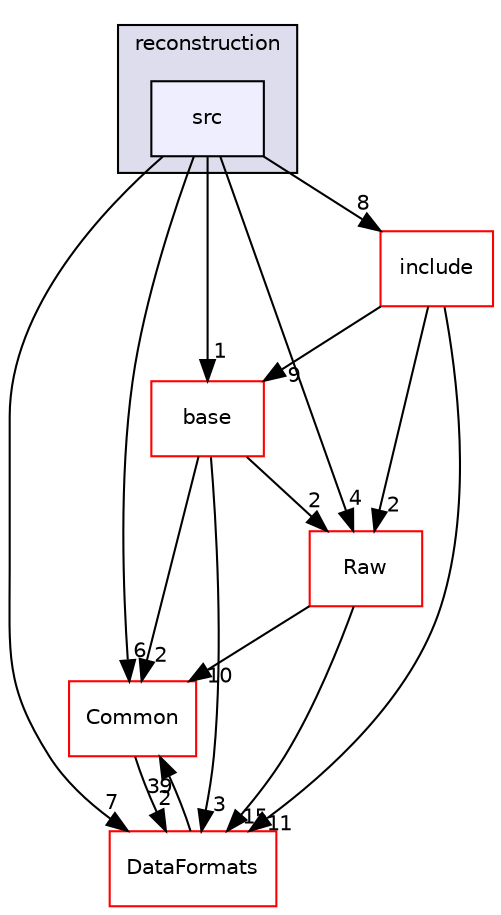 digraph "/home/travis/build/AliceO2Group/AliceO2/Detectors/TOF/reconstruction/src" {
  bgcolor=transparent;
  compound=true
  node [ fontsize="10", fontname="Helvetica"];
  edge [ labelfontsize="10", labelfontname="Helvetica"];
  subgraph clusterdir_d1fec883a65fe865f3e91884d818def8 {
    graph [ bgcolor="#ddddee", pencolor="black", label="reconstruction" fontname="Helvetica", fontsize="10", URL="dir_d1fec883a65fe865f3e91884d818def8.html"]
  dir_7a8ff9736435892df123de8c32178115 [shape=box, label="src", style="filled", fillcolor="#eeeeff", pencolor="black", URL="dir_7a8ff9736435892df123de8c32178115.html"];
  }
  dir_4ab6b4cc6a7edbff49100e9123df213f [shape=box label="Common" color="red" URL="dir_4ab6b4cc6a7edbff49100e9123df213f.html"];
  dir_3dfda2b66c3c3704521dbfdd9d3caacf [shape=box label="include" color="red" URL="dir_3dfda2b66c3c3704521dbfdd9d3caacf.html"];
  dir_0189f3ad6abecd72f822a0c3914f12b2 [shape=box label="base" color="red" URL="dir_0189f3ad6abecd72f822a0c3914f12b2.html"];
  dir_26637d1bd82229bc9ed97f7e706be743 [shape=box label="Raw" color="red" URL="dir_26637d1bd82229bc9ed97f7e706be743.html"];
  dir_2171f7ec022c5423887b07c69b2f5b48 [shape=box label="DataFormats" color="red" URL="dir_2171f7ec022c5423887b07c69b2f5b48.html"];
  dir_4ab6b4cc6a7edbff49100e9123df213f->dir_2171f7ec022c5423887b07c69b2f5b48 [headlabel="2", labeldistance=1.5 headhref="dir_000035_000088.html"];
  dir_3dfda2b66c3c3704521dbfdd9d3caacf->dir_0189f3ad6abecd72f822a0c3914f12b2 [headlabel="9", labeldistance=1.5 headhref="dir_000385_000149.html"];
  dir_3dfda2b66c3c3704521dbfdd9d3caacf->dir_26637d1bd82229bc9ed97f7e706be743 [headlabel="2", labeldistance=1.5 headhref="dir_000385_000625.html"];
  dir_3dfda2b66c3c3704521dbfdd9d3caacf->dir_2171f7ec022c5423887b07c69b2f5b48 [headlabel="11", labeldistance=1.5 headhref="dir_000385_000088.html"];
  dir_0189f3ad6abecd72f822a0c3914f12b2->dir_4ab6b4cc6a7edbff49100e9123df213f [headlabel="2", labeldistance=1.5 headhref="dir_000149_000035.html"];
  dir_0189f3ad6abecd72f822a0c3914f12b2->dir_26637d1bd82229bc9ed97f7e706be743 [headlabel="2", labeldistance=1.5 headhref="dir_000149_000625.html"];
  dir_0189f3ad6abecd72f822a0c3914f12b2->dir_2171f7ec022c5423887b07c69b2f5b48 [headlabel="3", labeldistance=1.5 headhref="dir_000149_000088.html"];
  dir_7a8ff9736435892df123de8c32178115->dir_4ab6b4cc6a7edbff49100e9123df213f [headlabel="6", labeldistance=1.5 headhref="dir_000393_000035.html"];
  dir_7a8ff9736435892df123de8c32178115->dir_3dfda2b66c3c3704521dbfdd9d3caacf [headlabel="8", labeldistance=1.5 headhref="dir_000393_000385.html"];
  dir_7a8ff9736435892df123de8c32178115->dir_0189f3ad6abecd72f822a0c3914f12b2 [headlabel="1", labeldistance=1.5 headhref="dir_000393_000149.html"];
  dir_7a8ff9736435892df123de8c32178115->dir_26637d1bd82229bc9ed97f7e706be743 [headlabel="4", labeldistance=1.5 headhref="dir_000393_000625.html"];
  dir_7a8ff9736435892df123de8c32178115->dir_2171f7ec022c5423887b07c69b2f5b48 [headlabel="7", labeldistance=1.5 headhref="dir_000393_000088.html"];
  dir_26637d1bd82229bc9ed97f7e706be743->dir_4ab6b4cc6a7edbff49100e9123df213f [headlabel="10", labeldistance=1.5 headhref="dir_000625_000035.html"];
  dir_26637d1bd82229bc9ed97f7e706be743->dir_2171f7ec022c5423887b07c69b2f5b48 [headlabel="15", labeldistance=1.5 headhref="dir_000625_000088.html"];
  dir_2171f7ec022c5423887b07c69b2f5b48->dir_4ab6b4cc6a7edbff49100e9123df213f [headlabel="39", labeldistance=1.5 headhref="dir_000088_000035.html"];
}
